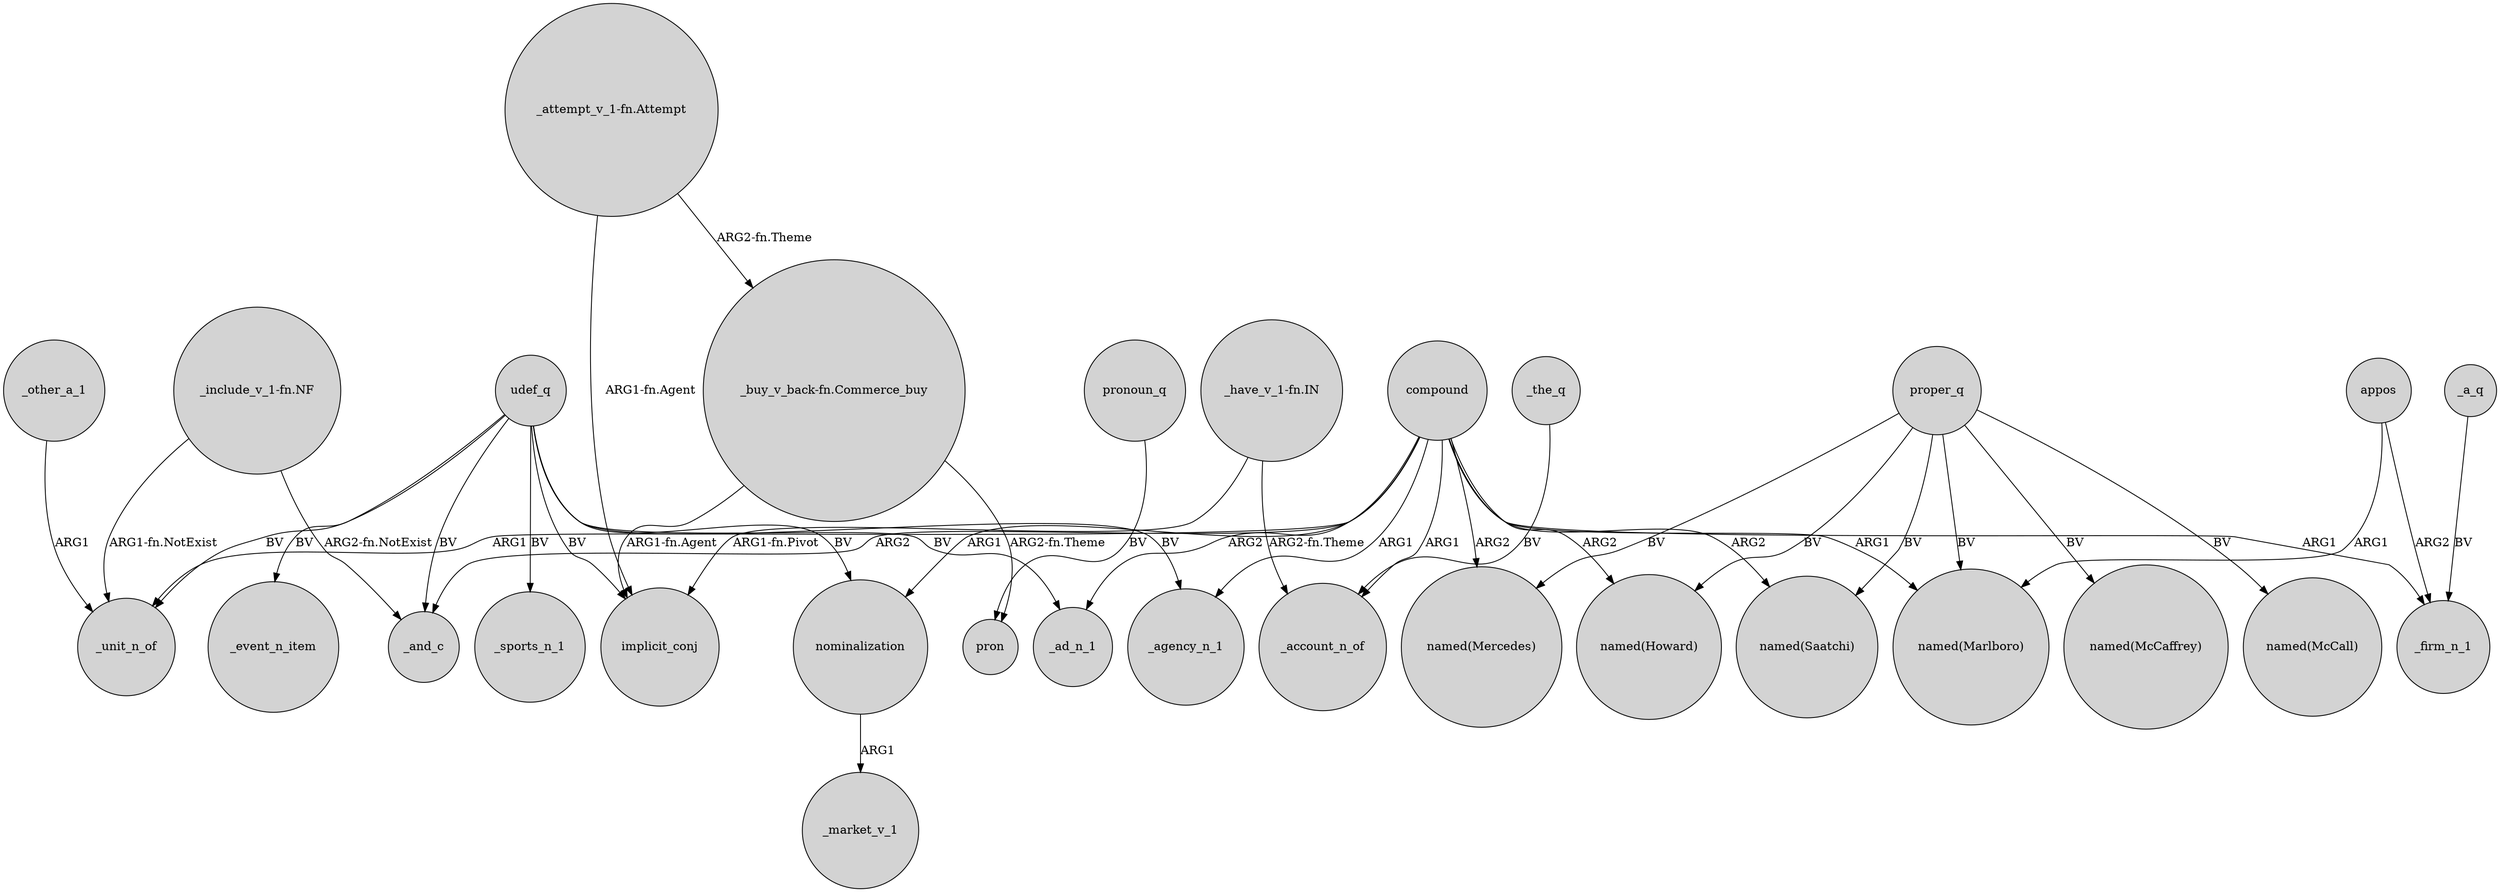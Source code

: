 digraph {
	node [shape=circle style=filled]
	compound -> _agency_n_1 [label=ARG1]
	_other_a_1 -> _unit_n_of [label=ARG1]
	compound -> _ad_n_1 [label=ARG2]
	proper_q -> "named(Mercedes)" [label=BV]
	_the_q -> _account_n_of [label=BV]
	appos -> _firm_n_1 [label=ARG2]
	compound -> _unit_n_of [label=ARG1]
	nominalization -> _market_v_1 [label=ARG1]
	udef_q -> _unit_n_of [label=BV]
	"_attempt_v_1-fn.Attempt" -> implicit_conj [label="ARG1-fn.Agent"]
	_a_q -> _firm_n_1 [label=BV]
	proper_q -> "named(McCaffrey)" [label=BV]
	"_attempt_v_1-fn.Attempt" -> "_buy_v_back-fn.Commerce_buy" [label="ARG2-fn.Theme"]
	udef_q -> implicit_conj [label=BV]
	proper_q -> "named(McCall)" [label=BV]
	compound -> _account_n_of [label=ARG1]
	pronoun_q -> pron [label=BV]
	compound -> _and_c [label=ARG2]
	"_include_v_1-fn.NF" -> _unit_n_of [label="ARG1-fn.NotExist"]
	proper_q -> "named(Marlboro)" [label=BV]
	"_buy_v_back-fn.Commerce_buy" -> implicit_conj [label="ARG1-fn.Agent"]
	compound -> "named(Saatchi)" [label=ARG2]
	"_have_v_1-fn.IN" -> implicit_conj [label="ARG1-fn.Pivot"]
	compound -> "named(Howard)" [label=ARG2]
	udef_q -> _ad_n_1 [label=BV]
	compound -> "named(Marlboro)" [label=ARG1]
	proper_q -> "named(Saatchi)" [label=BV]
	compound -> _firm_n_1 [label=ARG1]
	udef_q -> nominalization [label=BV]
	udef_q -> _agency_n_1 [label=BV]
	"_include_v_1-fn.NF" -> _and_c [label="ARG2-fn.NotExist"]
	"_have_v_1-fn.IN" -> _account_n_of [label="ARG2-fn.Theme"]
	compound -> "named(Mercedes)" [label=ARG2]
	appos -> "named(Marlboro)" [label=ARG1]
	udef_q -> _and_c [label=BV]
	"_buy_v_back-fn.Commerce_buy" -> pron [label="ARG2-fn.Theme"]
	compound -> nominalization [label=ARG1]
	proper_q -> "named(Howard)" [label=BV]
	udef_q -> _sports_n_1 [label=BV]
	udef_q -> _event_n_item [label=BV]
}
